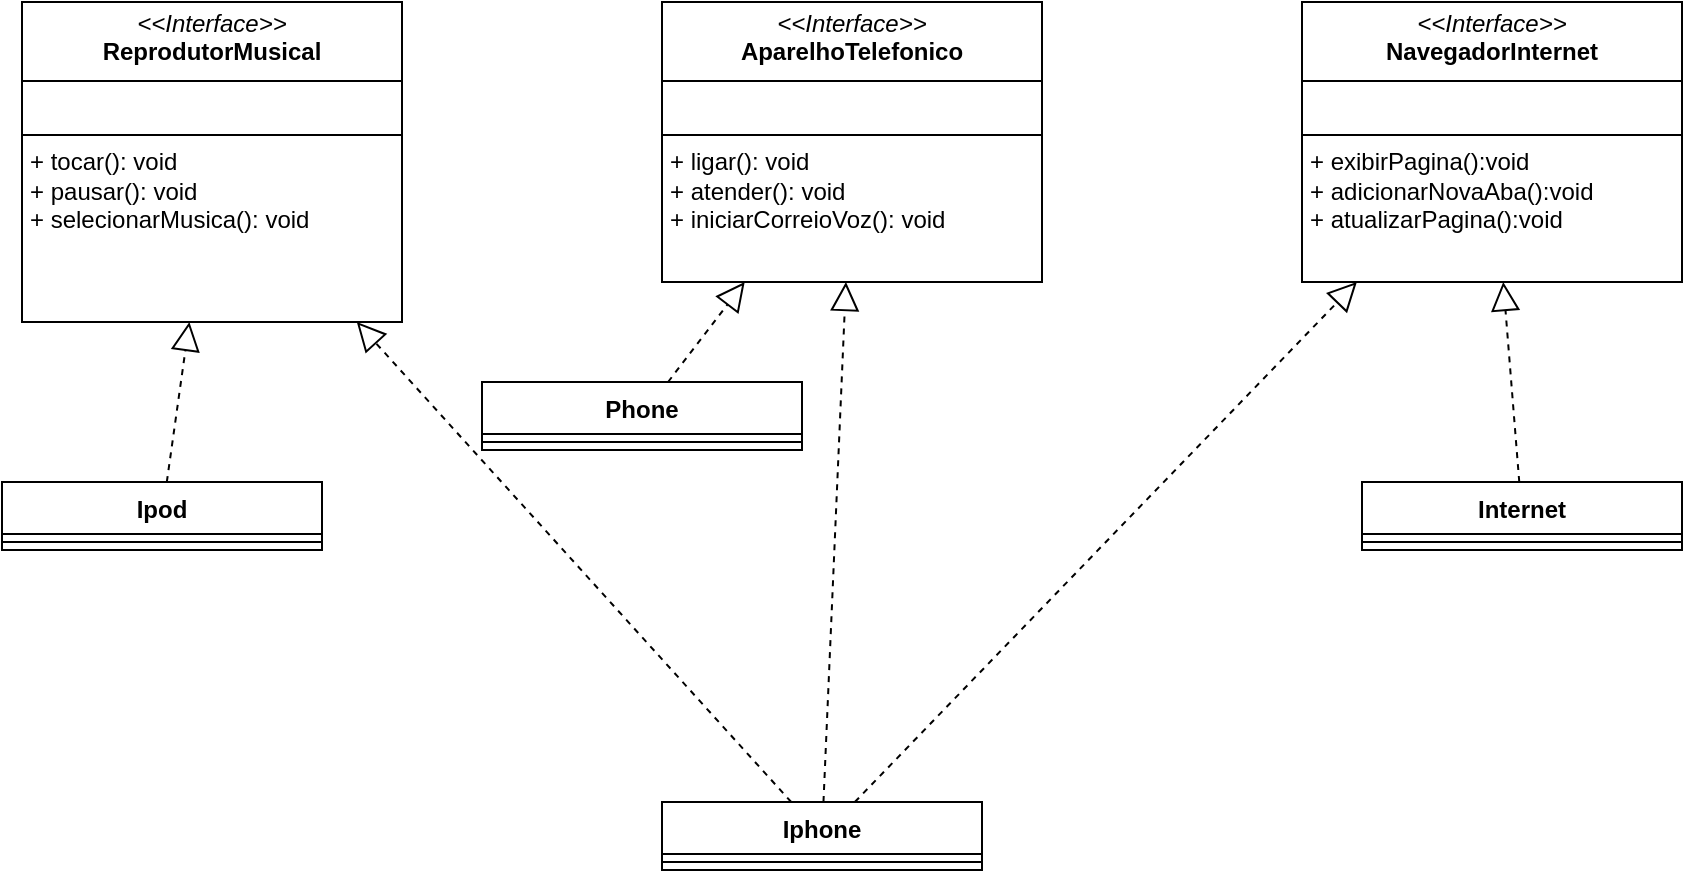 <mxfile version="24.5.5" type="device">
  <diagram id="C5RBs43oDa-KdzZeNtuy" name="Page-1">
    <mxGraphModel dx="1050" dy="2211" grid="1" gridSize="10" guides="1" tooltips="1" connect="1" arrows="1" fold="1" page="1" pageScale="1" pageWidth="1169" pageHeight="827" math="0" shadow="0">
      <root>
        <mxCell id="WIyWlLk6GJQsqaUBKTNV-0" />
        <mxCell id="WIyWlLk6GJQsqaUBKTNV-1" parent="WIyWlLk6GJQsqaUBKTNV-0" />
        <mxCell id="nG9LsB9id9uJyOFcYvbv-0" value="&lt;p style=&quot;margin:0px;margin-top:4px;text-align:center;&quot;&gt;&lt;i&gt;&amp;lt;&amp;lt;Interface&amp;gt;&amp;gt;&lt;/i&gt;&lt;br&gt;&lt;b&gt;ReprodutorMusical&lt;/b&gt;&lt;/p&gt;&lt;hr size=&quot;1&quot; style=&quot;border-style:solid;&quot;&gt;&lt;p style=&quot;margin:0px;margin-left:4px;&quot;&gt;&lt;br&gt;&lt;/p&gt;&lt;hr size=&quot;1&quot; style=&quot;border-style:solid;&quot;&gt;&lt;p style=&quot;margin:0px;margin-left:4px;&quot;&gt;+ tocar(): void&lt;/p&gt;&lt;p style=&quot;margin:0px;margin-left:4px;&quot;&gt;+ pausar(): void&lt;br&gt;+ selecionarMusica(): void&lt;/p&gt;" style="verticalAlign=top;align=left;overflow=fill;html=1;whiteSpace=wrap;" parent="WIyWlLk6GJQsqaUBKTNV-1" vertex="1">
          <mxGeometry x="170" y="-1360" width="190" height="160" as="geometry" />
        </mxCell>
        <mxCell id="nG9LsB9id9uJyOFcYvbv-1" value="&lt;p style=&quot;margin:0px;margin-top:4px;text-align:center;&quot;&gt;&lt;i&gt;&amp;lt;&amp;lt;Interface&amp;gt;&amp;gt;&lt;/i&gt;&lt;br&gt;&lt;b&gt;AparelhoTelefonico&lt;/b&gt;&lt;/p&gt;&lt;hr size=&quot;1&quot; style=&quot;border-style:solid;&quot;&gt;&lt;p style=&quot;margin:0px;margin-left:4px;&quot;&gt;&lt;br&gt;&lt;/p&gt;&lt;hr size=&quot;1&quot; style=&quot;border-style:solid;&quot;&gt;&lt;p style=&quot;margin:0px;margin-left:4px;&quot;&gt;+ ligar(): void&lt;/p&gt;&lt;p style=&quot;margin:0px;margin-left:4px;&quot;&gt;+ atender(): void&lt;br&gt;+ iniciarCorreioVoz&lt;span style=&quot;background-color: initial;&quot;&gt;(): void&lt;/span&gt;&lt;/p&gt;" style="verticalAlign=top;align=left;overflow=fill;html=1;whiteSpace=wrap;" parent="WIyWlLk6GJQsqaUBKTNV-1" vertex="1">
          <mxGeometry x="490" y="-1360" width="190" height="140" as="geometry" />
        </mxCell>
        <mxCell id="nG9LsB9id9uJyOFcYvbv-2" value="&lt;p style=&quot;margin:0px;margin-top:4px;text-align:center;&quot;&gt;&lt;i&gt;&amp;lt;&amp;lt;Interface&amp;gt;&amp;gt;&lt;/i&gt;&lt;br&gt;&lt;b&gt;NavegadorInternet&lt;/b&gt;&lt;/p&gt;&lt;hr size=&quot;1&quot; style=&quot;border-style:solid;&quot;&gt;&lt;p style=&quot;margin:0px;margin-left:4px;&quot;&gt;&lt;br&gt;&lt;/p&gt;&lt;hr size=&quot;1&quot; style=&quot;border-style:solid;&quot;&gt;&lt;p style=&quot;margin:0px;margin-left:4px;&quot;&gt;+ exibirPagina():void&lt;/p&gt;&lt;p style=&quot;margin:0px;margin-left:4px;&quot;&gt;+ adicionarNovaAba():void&lt;br&gt;+ atualizarPagina():void&lt;br&gt;&lt;/p&gt;" style="verticalAlign=top;align=left;overflow=fill;html=1;whiteSpace=wrap;" parent="WIyWlLk6GJQsqaUBKTNV-1" vertex="1">
          <mxGeometry x="810" y="-1360" width="190" height="140" as="geometry" />
        </mxCell>
        <mxCell id="nG9LsB9id9uJyOFcYvbv-3" value="Iphone" style="swimlane;fontStyle=1;align=center;verticalAlign=top;childLayout=stackLayout;horizontal=1;startSize=26;horizontalStack=0;resizeParent=1;resizeParentMax=0;resizeLast=0;collapsible=1;marginBottom=0;whiteSpace=wrap;html=1;" parent="WIyWlLk6GJQsqaUBKTNV-1" vertex="1">
          <mxGeometry x="490" y="-960" width="160" height="34" as="geometry" />
        </mxCell>
        <mxCell id="nG9LsB9id9uJyOFcYvbv-5" value="" style="line;strokeWidth=1;fillColor=none;align=left;verticalAlign=middle;spacingTop=-1;spacingLeft=3;spacingRight=3;rotatable=0;labelPosition=right;points=[];portConstraint=eastwest;strokeColor=inherit;" parent="nG9LsB9id9uJyOFcYvbv-3" vertex="1">
          <mxGeometry y="26" width="160" height="8" as="geometry" />
        </mxCell>
        <mxCell id="nG9LsB9id9uJyOFcYvbv-7" value="" style="endArrow=block;dashed=1;endFill=0;endSize=12;html=1;rounded=0;" parent="WIyWlLk6GJQsqaUBKTNV-1" source="nG9LsB9id9uJyOFcYvbv-3" target="nG9LsB9id9uJyOFcYvbv-0" edge="1">
          <mxGeometry width="160" relative="1" as="geometry">
            <mxPoint x="510" y="-1110" as="sourcePoint" />
            <mxPoint x="670" y="-1110" as="targetPoint" />
          </mxGeometry>
        </mxCell>
        <mxCell id="nG9LsB9id9uJyOFcYvbv-8" value="" style="endArrow=block;dashed=1;endFill=0;endSize=12;html=1;rounded=0;" parent="WIyWlLk6GJQsqaUBKTNV-1" source="nG9LsB9id9uJyOFcYvbv-3" target="nG9LsB9id9uJyOFcYvbv-1" edge="1">
          <mxGeometry width="160" relative="1" as="geometry">
            <mxPoint x="510" y="-1110" as="sourcePoint" />
            <mxPoint x="670" y="-1110" as="targetPoint" />
          </mxGeometry>
        </mxCell>
        <mxCell id="nG9LsB9id9uJyOFcYvbv-9" value="" style="endArrow=block;dashed=1;endFill=0;endSize=12;html=1;rounded=0;" parent="WIyWlLk6GJQsqaUBKTNV-1" source="nG9LsB9id9uJyOFcYvbv-3" target="nG9LsB9id9uJyOFcYvbv-2" edge="1">
          <mxGeometry width="160" relative="1" as="geometry">
            <mxPoint x="510" y="-1110" as="sourcePoint" />
            <mxPoint x="670" y="-1110" as="targetPoint" />
          </mxGeometry>
        </mxCell>
        <mxCell id="dxiDj_xWSFtcEB7kug5e-4" value="Ipod" style="swimlane;fontStyle=1;align=center;verticalAlign=top;childLayout=stackLayout;horizontal=1;startSize=26;horizontalStack=0;resizeParent=1;resizeParentMax=0;resizeLast=0;collapsible=1;marginBottom=0;whiteSpace=wrap;html=1;" parent="WIyWlLk6GJQsqaUBKTNV-1" vertex="1">
          <mxGeometry x="160" y="-1120" width="160" height="34" as="geometry" />
        </mxCell>
        <mxCell id="dxiDj_xWSFtcEB7kug5e-6" value="" style="line;strokeWidth=1;fillColor=none;align=left;verticalAlign=middle;spacingTop=-1;spacingLeft=3;spacingRight=3;rotatable=0;labelPosition=right;points=[];portConstraint=eastwest;strokeColor=inherit;" parent="dxiDj_xWSFtcEB7kug5e-4" vertex="1">
          <mxGeometry y="26" width="160" height="8" as="geometry" />
        </mxCell>
        <mxCell id="dxiDj_xWSFtcEB7kug5e-9" value="Phone" style="swimlane;fontStyle=1;align=center;verticalAlign=top;childLayout=stackLayout;horizontal=1;startSize=26;horizontalStack=0;resizeParent=1;resizeParentMax=0;resizeLast=0;collapsible=1;marginBottom=0;whiteSpace=wrap;html=1;" parent="WIyWlLk6GJQsqaUBKTNV-1" vertex="1">
          <mxGeometry x="400" y="-1170" width="160" height="34" as="geometry">
            <mxRectangle x="400" y="-1170" width="80" height="30" as="alternateBounds" />
          </mxGeometry>
        </mxCell>
        <mxCell id="dxiDj_xWSFtcEB7kug5e-10" value="" style="line;strokeWidth=1;fillColor=none;align=left;verticalAlign=middle;spacingTop=-1;spacingLeft=3;spacingRight=3;rotatable=0;labelPosition=right;points=[];portConstraint=eastwest;strokeColor=inherit;" parent="dxiDj_xWSFtcEB7kug5e-9" vertex="1">
          <mxGeometry y="26" width="160" height="8" as="geometry" />
        </mxCell>
        <mxCell id="dxiDj_xWSFtcEB7kug5e-12" value="Internet" style="swimlane;fontStyle=1;align=center;verticalAlign=top;childLayout=stackLayout;horizontal=1;startSize=26;horizontalStack=0;resizeParent=1;resizeParentMax=0;resizeLast=0;collapsible=1;marginBottom=0;whiteSpace=wrap;html=1;" parent="WIyWlLk6GJQsqaUBKTNV-1" vertex="1">
          <mxGeometry x="840" y="-1120" width="160" height="34" as="geometry" />
        </mxCell>
        <mxCell id="dxiDj_xWSFtcEB7kug5e-13" value="" style="line;strokeWidth=1;fillColor=none;align=left;verticalAlign=middle;spacingTop=-1;spacingLeft=3;spacingRight=3;rotatable=0;labelPosition=right;points=[];portConstraint=eastwest;strokeColor=inherit;" parent="dxiDj_xWSFtcEB7kug5e-12" vertex="1">
          <mxGeometry y="26" width="160" height="8" as="geometry" />
        </mxCell>
        <mxCell id="dxiDj_xWSFtcEB7kug5e-17" value="" style="endArrow=block;dashed=1;endFill=0;endSize=12;html=1;rounded=0;" parent="WIyWlLk6GJQsqaUBKTNV-1" source="dxiDj_xWSFtcEB7kug5e-4" target="nG9LsB9id9uJyOFcYvbv-0" edge="1">
          <mxGeometry width="160" relative="1" as="geometry">
            <mxPoint x="140" y="-1160" as="sourcePoint" />
            <mxPoint x="280" y="-1210" as="targetPoint" />
          </mxGeometry>
        </mxCell>
        <mxCell id="dxiDj_xWSFtcEB7kug5e-18" value="" style="endArrow=block;dashed=1;endFill=0;endSize=12;html=1;rounded=0;" parent="WIyWlLk6GJQsqaUBKTNV-1" source="dxiDj_xWSFtcEB7kug5e-12" target="nG9LsB9id9uJyOFcYvbv-2" edge="1">
          <mxGeometry width="160" relative="1" as="geometry">
            <mxPoint x="870" y="-1160" as="sourcePoint" />
            <mxPoint x="1030" y="-1160" as="targetPoint" />
          </mxGeometry>
        </mxCell>
        <mxCell id="dxiDj_xWSFtcEB7kug5e-19" value="" style="endArrow=block;dashed=1;endFill=0;endSize=12;html=1;rounded=0;" parent="WIyWlLk6GJQsqaUBKTNV-1" source="dxiDj_xWSFtcEB7kug5e-9" target="nG9LsB9id9uJyOFcYvbv-1" edge="1">
          <mxGeometry width="160" relative="1" as="geometry">
            <mxPoint x="460" y="-1150" as="sourcePoint" />
            <mxPoint x="620" y="-1150" as="targetPoint" />
          </mxGeometry>
        </mxCell>
      </root>
    </mxGraphModel>
  </diagram>
</mxfile>
